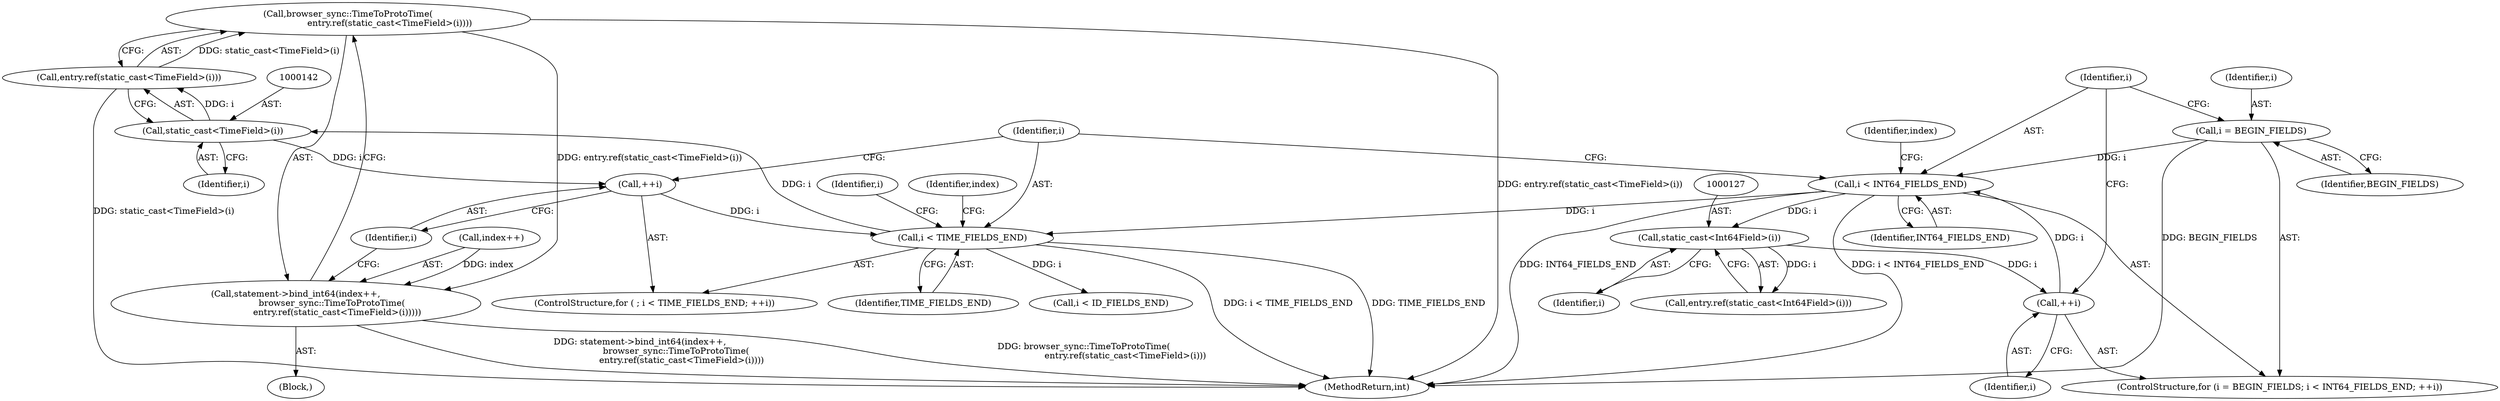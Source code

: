 digraph "1_Chrome_19190765882e272a6a2162c89acdb29110f7e3cf_18@del" {
"1000139" [label="(Call,browser_sync::TimeToProtoTime(\n                              entry.ref(static_cast<TimeField>(i))))"];
"1000140" [label="(Call,entry.ref(static_cast<TimeField>(i)))"];
"1000141" [label="(Call,static_cast<TimeField>(i))"];
"1000130" [label="(Call,i < TIME_FIELDS_END)"];
"1000116" [label="(Call,i < INT64_FIELDS_END)"];
"1000113" [label="(Call,i = BEGIN_FIELDS)"];
"1000119" [label="(Call,++i)"];
"1000126" [label="(Call,static_cast<Int64Field>(i))"];
"1000133" [label="(Call,++i)"];
"1000136" [label="(Call,statement->bind_int64(index++,\n                          browser_sync::TimeToProtoTime(\n                              entry.ref(static_cast<TimeField>(i)))))"];
"1000126" [label="(Call,static_cast<Int64Field>(i))"];
"1000145" [label="(Call,i < ID_FIELDS_END)"];
"1000113" [label="(Call,i = BEGIN_FIELDS)"];
"1000139" [label="(Call,browser_sync::TimeToProtoTime(\n                              entry.ref(static_cast<TimeField>(i))))"];
"1000124" [label="(Identifier,index)"];
"1000129" [label="(ControlStructure,for ( ; i < TIME_FIELDS_END; ++i))"];
"1000143" [label="(Identifier,i)"];
"1000136" [label="(Call,statement->bind_int64(index++,\n                          browser_sync::TimeToProtoTime(\n                              entry.ref(static_cast<TimeField>(i)))))"];
"1000125" [label="(Call,entry.ref(static_cast<Int64Field>(i)))"];
"1000135" [label="(Block,)"];
"1000133" [label="(Call,++i)"];
"1000116" [label="(Call,i < INT64_FIELDS_END)"];
"1000115" [label="(Identifier,BEGIN_FIELDS)"];
"1000137" [label="(Call,index++)"];
"1000117" [label="(Identifier,i)"];
"1000132" [label="(Identifier,TIME_FIELDS_END)"];
"1000140" [label="(Call,entry.ref(static_cast<TimeField>(i)))"];
"1000134" [label="(Identifier,i)"];
"1000119" [label="(Call,++i)"];
"1000138" [label="(Identifier,index)"];
"1000141" [label="(Call,static_cast<TimeField>(i))"];
"1000146" [label="(Identifier,i)"];
"1000131" [label="(Identifier,i)"];
"1000206" [label="(MethodReturn,int)"];
"1000120" [label="(Identifier,i)"];
"1000118" [label="(Identifier,INT64_FIELDS_END)"];
"1000114" [label="(Identifier,i)"];
"1000128" [label="(Identifier,i)"];
"1000112" [label="(ControlStructure,for (i = BEGIN_FIELDS; i < INT64_FIELDS_END; ++i))"];
"1000130" [label="(Call,i < TIME_FIELDS_END)"];
"1000139" -> "1000136"  [label="AST: "];
"1000139" -> "1000140"  [label="CFG: "];
"1000140" -> "1000139"  [label="AST: "];
"1000136" -> "1000139"  [label="CFG: "];
"1000139" -> "1000206"  [label="DDG: entry.ref(static_cast<TimeField>(i))"];
"1000139" -> "1000136"  [label="DDG: entry.ref(static_cast<TimeField>(i))"];
"1000140" -> "1000139"  [label="DDG: static_cast<TimeField>(i)"];
"1000140" -> "1000141"  [label="CFG: "];
"1000141" -> "1000140"  [label="AST: "];
"1000140" -> "1000206"  [label="DDG: static_cast<TimeField>(i)"];
"1000141" -> "1000140"  [label="DDG: i"];
"1000141" -> "1000143"  [label="CFG: "];
"1000142" -> "1000141"  [label="AST: "];
"1000143" -> "1000141"  [label="AST: "];
"1000141" -> "1000133"  [label="DDG: i"];
"1000130" -> "1000141"  [label="DDG: i"];
"1000130" -> "1000129"  [label="AST: "];
"1000130" -> "1000132"  [label="CFG: "];
"1000131" -> "1000130"  [label="AST: "];
"1000132" -> "1000130"  [label="AST: "];
"1000138" -> "1000130"  [label="CFG: "];
"1000146" -> "1000130"  [label="CFG: "];
"1000130" -> "1000206"  [label="DDG: i < TIME_FIELDS_END"];
"1000130" -> "1000206"  [label="DDG: TIME_FIELDS_END"];
"1000116" -> "1000130"  [label="DDG: i"];
"1000133" -> "1000130"  [label="DDG: i"];
"1000130" -> "1000145"  [label="DDG: i"];
"1000116" -> "1000112"  [label="AST: "];
"1000116" -> "1000118"  [label="CFG: "];
"1000117" -> "1000116"  [label="AST: "];
"1000118" -> "1000116"  [label="AST: "];
"1000124" -> "1000116"  [label="CFG: "];
"1000131" -> "1000116"  [label="CFG: "];
"1000116" -> "1000206"  [label="DDG: INT64_FIELDS_END"];
"1000116" -> "1000206"  [label="DDG: i < INT64_FIELDS_END"];
"1000113" -> "1000116"  [label="DDG: i"];
"1000119" -> "1000116"  [label="DDG: i"];
"1000116" -> "1000126"  [label="DDG: i"];
"1000113" -> "1000112"  [label="AST: "];
"1000113" -> "1000115"  [label="CFG: "];
"1000114" -> "1000113"  [label="AST: "];
"1000115" -> "1000113"  [label="AST: "];
"1000117" -> "1000113"  [label="CFG: "];
"1000113" -> "1000206"  [label="DDG: BEGIN_FIELDS"];
"1000119" -> "1000112"  [label="AST: "];
"1000119" -> "1000120"  [label="CFG: "];
"1000120" -> "1000119"  [label="AST: "];
"1000117" -> "1000119"  [label="CFG: "];
"1000126" -> "1000119"  [label="DDG: i"];
"1000126" -> "1000125"  [label="AST: "];
"1000126" -> "1000128"  [label="CFG: "];
"1000127" -> "1000126"  [label="AST: "];
"1000128" -> "1000126"  [label="AST: "];
"1000125" -> "1000126"  [label="CFG: "];
"1000126" -> "1000125"  [label="DDG: i"];
"1000133" -> "1000129"  [label="AST: "];
"1000133" -> "1000134"  [label="CFG: "];
"1000134" -> "1000133"  [label="AST: "];
"1000131" -> "1000133"  [label="CFG: "];
"1000136" -> "1000135"  [label="AST: "];
"1000137" -> "1000136"  [label="AST: "];
"1000134" -> "1000136"  [label="CFG: "];
"1000136" -> "1000206"  [label="DDG: browser_sync::TimeToProtoTime(\n                              entry.ref(static_cast<TimeField>(i)))"];
"1000136" -> "1000206"  [label="DDG: statement->bind_int64(index++,\n                          browser_sync::TimeToProtoTime(\n                              entry.ref(static_cast<TimeField>(i))))"];
"1000137" -> "1000136"  [label="DDG: index"];
}
